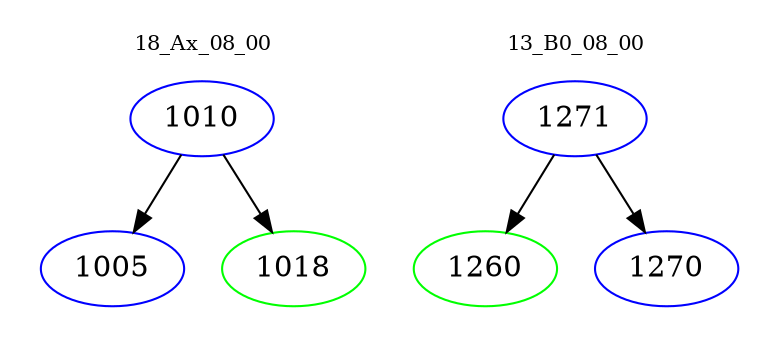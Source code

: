 digraph{
subgraph cluster_0 {
color = white
label = "18_Ax_08_00";
fontsize=10;
T0_1010 [label="1010", color="blue"]
T0_1010 -> T0_1005 [color="black"]
T0_1005 [label="1005", color="blue"]
T0_1010 -> T0_1018 [color="black"]
T0_1018 [label="1018", color="green"]
}
subgraph cluster_1 {
color = white
label = "13_B0_08_00";
fontsize=10;
T1_1271 [label="1271", color="blue"]
T1_1271 -> T1_1260 [color="black"]
T1_1260 [label="1260", color="green"]
T1_1271 -> T1_1270 [color="black"]
T1_1270 [label="1270", color="blue"]
}
}
